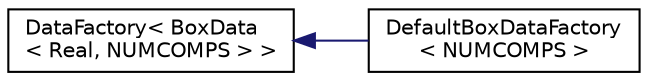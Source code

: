 digraph "Graphical Class Hierarchy"
{
  edge [fontname="Helvetica",fontsize="10",labelfontname="Helvetica",labelfontsize="10"];
  node [fontname="Helvetica",fontsize="10",shape=record];
  rankdir="LR";
  Node0 [label="DataFactory\< BoxData\l\< Real, NUMCOMPS \> \>",height=0.2,width=0.4,color="black", fillcolor="white", style="filled",URL="$classDataFactory.html"];
  Node0 -> Node1 [dir="back",color="midnightblue",fontsize="10",style="solid",fontname="Helvetica"];
  Node1 [label="DefaultBoxDataFactory\l\< NUMCOMPS \>",height=0.2,width=0.4,color="black", fillcolor="white", style="filled",URL="$classDefaultBoxDataFactory.html"];
}
